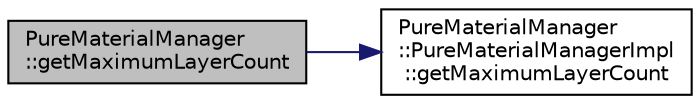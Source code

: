 digraph "PureMaterialManager::getMaximumLayerCount"
{
 // LATEX_PDF_SIZE
  edge [fontname="Helvetica",fontsize="10",labelfontname="Helvetica",labelfontsize="10"];
  node [fontname="Helvetica",fontsize="10",shape=record];
  rankdir="LR";
  Node1 [label="PureMaterialManager\l::getMaximumLayerCount",height=0.2,width=0.4,color="black", fillcolor="grey75", style="filled", fontcolor="black",tooltip="Tells maximum number of layers allowed per material."];
  Node1 -> Node2 [color="midnightblue",fontsize="10",style="solid",fontname="Helvetica"];
  Node2 [label="PureMaterialManager\l::PureMaterialManagerImpl\l::getMaximumLayerCount",height=0.2,width=0.4,color="black", fillcolor="white", style="filled",URL="$class_pure_material_manager_1_1_pure_material_manager_impl.html#a73aaeda17c5a71e2277f0d46acfa2605",tooltip=" "];
}
